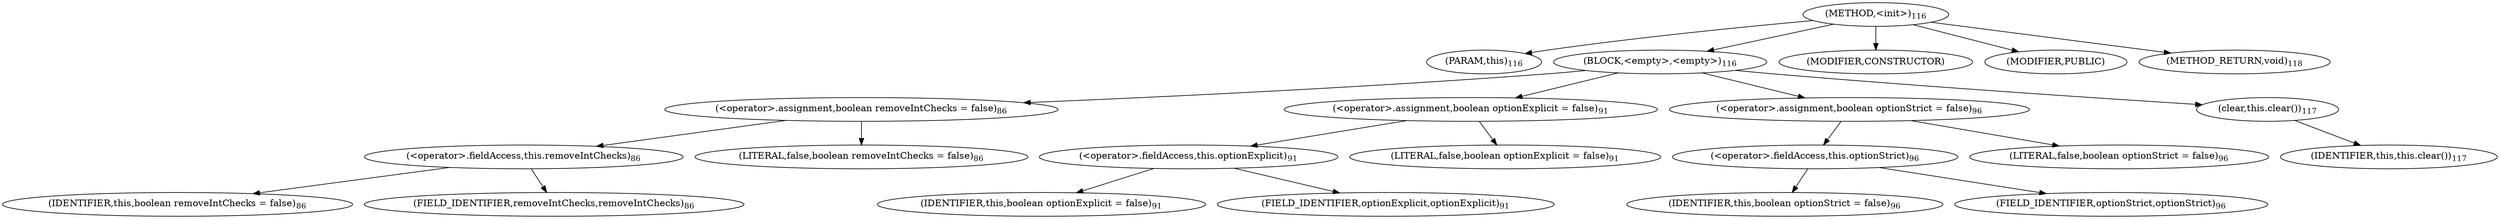 digraph "&lt;init&gt;" {  
"73" [label = <(METHOD,&lt;init&gt;)<SUB>116</SUB>> ]
"4" [label = <(PARAM,this)<SUB>116</SUB>> ]
"74" [label = <(BLOCK,&lt;empty&gt;,&lt;empty&gt;)<SUB>116</SUB>> ]
"75" [label = <(&lt;operator&gt;.assignment,boolean removeIntChecks = false)<SUB>86</SUB>> ]
"76" [label = <(&lt;operator&gt;.fieldAccess,this.removeIntChecks)<SUB>86</SUB>> ]
"77" [label = <(IDENTIFIER,this,boolean removeIntChecks = false)<SUB>86</SUB>> ]
"78" [label = <(FIELD_IDENTIFIER,removeIntChecks,removeIntChecks)<SUB>86</SUB>> ]
"79" [label = <(LITERAL,false,boolean removeIntChecks = false)<SUB>86</SUB>> ]
"80" [label = <(&lt;operator&gt;.assignment,boolean optionExplicit = false)<SUB>91</SUB>> ]
"81" [label = <(&lt;operator&gt;.fieldAccess,this.optionExplicit)<SUB>91</SUB>> ]
"82" [label = <(IDENTIFIER,this,boolean optionExplicit = false)<SUB>91</SUB>> ]
"83" [label = <(FIELD_IDENTIFIER,optionExplicit,optionExplicit)<SUB>91</SUB>> ]
"84" [label = <(LITERAL,false,boolean optionExplicit = false)<SUB>91</SUB>> ]
"85" [label = <(&lt;operator&gt;.assignment,boolean optionStrict = false)<SUB>96</SUB>> ]
"86" [label = <(&lt;operator&gt;.fieldAccess,this.optionStrict)<SUB>96</SUB>> ]
"87" [label = <(IDENTIFIER,this,boolean optionStrict = false)<SUB>96</SUB>> ]
"88" [label = <(FIELD_IDENTIFIER,optionStrict,optionStrict)<SUB>96</SUB>> ]
"89" [label = <(LITERAL,false,boolean optionStrict = false)<SUB>96</SUB>> ]
"90" [label = <(clear,this.clear())<SUB>117</SUB>> ]
"3" [label = <(IDENTIFIER,this,this.clear())<SUB>117</SUB>> ]
"91" [label = <(MODIFIER,CONSTRUCTOR)> ]
"92" [label = <(MODIFIER,PUBLIC)> ]
"93" [label = <(METHOD_RETURN,void)<SUB>118</SUB>> ]
  "73" -> "4" 
  "73" -> "74" 
  "73" -> "91" 
  "73" -> "92" 
  "73" -> "93" 
  "74" -> "75" 
  "74" -> "80" 
  "74" -> "85" 
  "74" -> "90" 
  "75" -> "76" 
  "75" -> "79" 
  "76" -> "77" 
  "76" -> "78" 
  "80" -> "81" 
  "80" -> "84" 
  "81" -> "82" 
  "81" -> "83" 
  "85" -> "86" 
  "85" -> "89" 
  "86" -> "87" 
  "86" -> "88" 
  "90" -> "3" 
}
